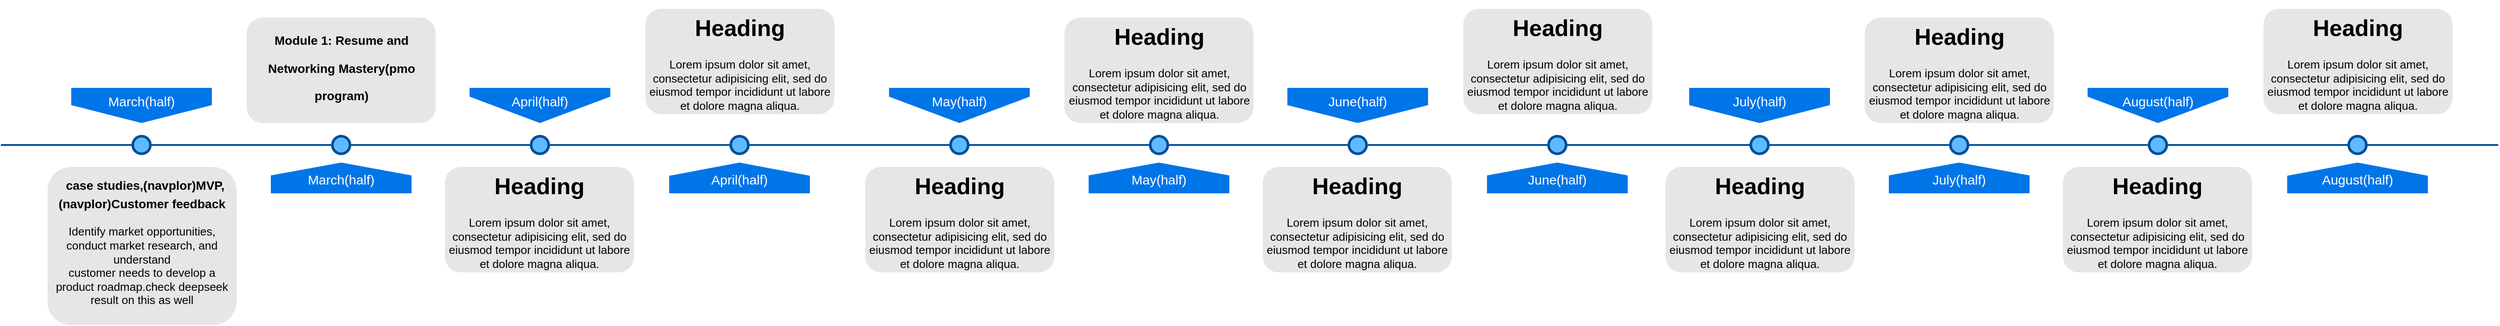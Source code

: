 <mxfile version="26.0.16">
  <diagram name="Page-1" id="82e54ff1-d628-8f03-85c4-9753963a91cd">
    <mxGraphModel dx="1434" dy="772" grid="1" gridSize="10" guides="1" tooltips="1" connect="1" arrows="1" fold="1" page="1" pageScale="1" pageWidth="1100" pageHeight="850" background="none" math="0" shadow="0">
      <root>
        <mxCell id="0" />
        <mxCell id="1" parent="0" />
        <mxCell id="4ec97bd9e5d20128-1" value="" style="line;strokeWidth=2;html=1;fillColor=none;fontSize=28;fontColor=#004D99;strokeColor=#004D99;" parent="1" vertex="1">
          <mxGeometry x="40" y="400" width="1000" height="10" as="geometry" />
        </mxCell>
        <mxCell id="4ec97bd9e5d20128-5" value="March(half)" style="shape=offPageConnector;whiteSpace=wrap;html=1;fillColor=#0075E8;fontSize=15;fontColor=#FFFFFF;size=0.509;verticalAlign=top;strokeColor=none;" parent="1" vertex="1">
          <mxGeometry x="120" y="340" width="160" height="40" as="geometry" />
        </mxCell>
        <mxCell id="4ec97bd9e5d20128-6" value="April(half)" style="shape=offPageConnector;whiteSpace=wrap;html=1;fillColor=#0075E8;fontSize=15;fontColor=#FFFFFF;size=0.75;verticalAlign=top;strokeColor=none;" parent="1" vertex="1">
          <mxGeometry x="573" y="340" width="160" height="40" as="geometry" />
        </mxCell>
        <mxCell id="4ec97bd9e5d20128-7" value="March(half)" style="shape=offPageConnector;whiteSpace=wrap;html=1;fillColor=#0075E8;fontSize=15;fontColor=#FFFFFF;size=0.418;flipV=1;verticalAlign=bottom;strokeColor=none;spacingBottom=4;" parent="1" vertex="1">
          <mxGeometry x="347" y="425" width="160" height="35" as="geometry" />
        </mxCell>
        <mxCell id="4ec97bd9e5d20128-8" value="April(half)" style="shape=offPageConnector;whiteSpace=wrap;html=1;fillColor=#0075E8;fontSize=15;fontColor=#FFFFFF;size=0.429;flipV=1;verticalAlign=bottom;strokeColor=none;spacingBottom=4;" parent="1" vertex="1">
          <mxGeometry x="800" y="425" width="160" height="35" as="geometry" />
        </mxCell>
        <mxCell id="4ec97bd9e5d20128-9" value="" style="ellipse;whiteSpace=wrap;html=1;fillColor=#61BAFF;fontSize=28;fontColor=#004D99;strokeWidth=3;strokeColor=#004D99;" parent="1" vertex="1">
          <mxGeometry x="190" y="395" width="20" height="20" as="geometry" />
        </mxCell>
        <mxCell id="4ec97bd9e5d20128-10" value="" style="ellipse;whiteSpace=wrap;html=1;fillColor=#61BAFF;fontSize=28;fontColor=#004D99;strokeWidth=3;strokeColor=#004D99;" parent="1" vertex="1">
          <mxGeometry x="417" y="395" width="20" height="20" as="geometry" />
        </mxCell>
        <mxCell id="4ec97bd9e5d20128-11" value="" style="ellipse;whiteSpace=wrap;html=1;fillColor=#61BAFF;fontSize=28;fontColor=#004D99;strokeWidth=3;strokeColor=#004D99;" parent="1" vertex="1">
          <mxGeometry x="643" y="395" width="20" height="20" as="geometry" />
        </mxCell>
        <mxCell id="4ec97bd9e5d20128-13" value="" style="ellipse;whiteSpace=wrap;html=1;fillColor=#61BAFF;fontSize=28;fontColor=#004D99;strokeWidth=3;strokeColor=#004D99;" parent="1" vertex="1">
          <mxGeometry x="870" y="395" width="20" height="20" as="geometry" />
        </mxCell>
        <mxCell id="4ec97bd9e5d20128-14" value="&lt;h1 style=&quot;line-height: 80%;&quot;&gt;&amp;nbsp;&lt;font style=&quot;font-size: 14px; line-height: 80%;&quot;&gt;case studies,(navplor)MVP,(navplor)Customer feedback&lt;/font&gt;&lt;/h1&gt;&lt;p&gt;Identify market opportunities, conduct market research, and understand&lt;br&gt;customer needs to develop a product roadmap.check deepseek result on this as well&lt;br&gt;&lt;/p&gt;" style="text;html=1;spacing=5;spacingTop=-20;whiteSpace=wrap;overflow=hidden;strokeColor=none;strokeWidth=3;fillColor=#E6E6E6;fontSize=13;fontColor=#000000;align=center;rounded=1;" parent="1" vertex="1">
          <mxGeometry x="93" y="430" width="215" height="180" as="geometry" />
        </mxCell>
        <mxCell id="4ec97bd9e5d20128-17" value="&lt;h1&gt;Heading&lt;/h1&gt;&lt;p&gt;Lorem ipsum dolor sit amet, consectetur adipisicing elit, sed do eiusmod tempor incididunt ut labore et dolore magna aliqua.&lt;/p&gt;" style="text;html=1;spacing=5;spacingTop=-20;whiteSpace=wrap;overflow=hidden;strokeColor=none;strokeWidth=3;fillColor=#E6E6E6;fontSize=13;fontColor=#000000;align=center;rounded=1;" parent="1" vertex="1">
          <mxGeometry x="545" y="430" width="215" height="120" as="geometry" />
        </mxCell>
        <mxCell id="4ec97bd9e5d20128-18" value="&lt;h1&gt;Heading&lt;/h1&gt;&lt;p&gt;Lorem ipsum dolor sit amet, consectetur adipisicing elit, sed do eiusmod tempor incididunt ut labore et dolore magna aliqua.&lt;/p&gt;" style="text;html=1;spacing=5;spacingTop=-20;whiteSpace=wrap;overflow=hidden;strokeColor=none;strokeWidth=3;fillColor=#E6E6E6;fontSize=13;fontColor=#000000;align=center;rounded=1;" parent="1" vertex="1">
          <mxGeometry x="773" y="250" width="215" height="120" as="geometry" />
        </mxCell>
        <mxCell id="4x-H9uT39G7v_9DTUwnG-1" value="&lt;h1&gt;&lt;font style=&quot;font-size: 14px;&quot;&gt;Module 1: Resume and Networking Mastery(pmo program)&lt;/font&gt;&lt;/h1&gt;&lt;p&gt;&lt;br&gt;&lt;/p&gt;" style="text;html=1;spacing=5;spacingTop=-20;whiteSpace=wrap;overflow=hidden;strokeColor=none;strokeWidth=3;fillColor=#E6E6E6;fontSize=13;fontColor=#000000;align=center;rounded=1;" parent="1" vertex="1">
          <mxGeometry x="319.5" y="260" width="215" height="120" as="geometry" />
        </mxCell>
        <mxCell id="4x-H9uT39G7v_9DTUwnG-2" value="" style="line;strokeWidth=2;html=1;fillColor=none;fontSize=28;fontColor=#004D99;strokeColor=#004D99;" parent="1" vertex="1">
          <mxGeometry x="970" y="400" width="1000" height="10" as="geometry" />
        </mxCell>
        <mxCell id="4x-H9uT39G7v_9DTUwnG-3" value="May(half)" style="shape=offPageConnector;whiteSpace=wrap;html=1;fillColor=#0075E8;fontSize=15;fontColor=#FFFFFF;size=0.75;verticalAlign=top;strokeColor=none;" parent="1" vertex="1">
          <mxGeometry x="1050" y="340" width="160" height="40" as="geometry" />
        </mxCell>
        <mxCell id="4x-H9uT39G7v_9DTUwnG-4" value="June(half)" style="shape=offPageConnector;whiteSpace=wrap;html=1;fillColor=#0075E8;fontSize=15;fontColor=#FFFFFF;size=0.509;verticalAlign=top;strokeColor=none;" parent="1" vertex="1">
          <mxGeometry x="1503" y="340" width="160" height="40" as="geometry" />
        </mxCell>
        <mxCell id="4x-H9uT39G7v_9DTUwnG-5" value="May(half)" style="shape=offPageConnector;whiteSpace=wrap;html=1;fillColor=#0075E8;fontSize=15;fontColor=#FFFFFF;size=0.418;flipV=1;verticalAlign=bottom;strokeColor=none;spacingBottom=4;" parent="1" vertex="1">
          <mxGeometry x="1277" y="425" width="160" height="35" as="geometry" />
        </mxCell>
        <mxCell id="4x-H9uT39G7v_9DTUwnG-6" value="June(half)" style="shape=offPageConnector;whiteSpace=wrap;html=1;fillColor=#0075E8;fontSize=15;fontColor=#FFFFFF;size=0.418;flipV=1;verticalAlign=bottom;strokeColor=none;spacingBottom=4;" parent="1" vertex="1">
          <mxGeometry x="1730" y="425" width="160" height="35" as="geometry" />
        </mxCell>
        <mxCell id="4x-H9uT39G7v_9DTUwnG-7" value="" style="ellipse;whiteSpace=wrap;html=1;fillColor=#61BAFF;fontSize=28;fontColor=#004D99;strokeWidth=3;strokeColor=#004D99;" parent="1" vertex="1">
          <mxGeometry x="1120" y="395" width="20" height="20" as="geometry" />
        </mxCell>
        <mxCell id="4x-H9uT39G7v_9DTUwnG-8" value="" style="ellipse;whiteSpace=wrap;html=1;fillColor=#61BAFF;fontSize=28;fontColor=#004D99;strokeWidth=3;strokeColor=#004D99;" parent="1" vertex="1">
          <mxGeometry x="1347" y="395" width="20" height="20" as="geometry" />
        </mxCell>
        <mxCell id="4x-H9uT39G7v_9DTUwnG-9" value="" style="ellipse;whiteSpace=wrap;html=1;fillColor=#61BAFF;fontSize=28;fontColor=#004D99;strokeWidth=3;strokeColor=#004D99;" parent="1" vertex="1">
          <mxGeometry x="1573" y="395" width="20" height="20" as="geometry" />
        </mxCell>
        <mxCell id="4x-H9uT39G7v_9DTUwnG-10" value="" style="ellipse;whiteSpace=wrap;html=1;fillColor=#61BAFF;fontSize=28;fontColor=#004D99;strokeWidth=3;strokeColor=#004D99;" parent="1" vertex="1">
          <mxGeometry x="1800" y="395" width="20" height="20" as="geometry" />
        </mxCell>
        <mxCell id="4x-H9uT39G7v_9DTUwnG-11" value="&lt;h1&gt;Heading&lt;/h1&gt;&lt;p&gt;Lorem ipsum dolor sit amet, consectetur adipisicing elit, sed do eiusmod tempor incididunt ut labore et dolore magna aliqua.&lt;/p&gt;" style="text;html=1;spacing=5;spacingTop=-20;whiteSpace=wrap;overflow=hidden;strokeColor=none;strokeWidth=3;fillColor=#E6E6E6;fontSize=13;fontColor=#000000;align=center;rounded=1;" parent="1" vertex="1">
          <mxGeometry x="1023" y="430" width="215" height="120" as="geometry" />
        </mxCell>
        <mxCell id="4x-H9uT39G7v_9DTUwnG-12" value="&lt;h1&gt;Heading&lt;/h1&gt;&lt;p&gt;Lorem ipsum dolor sit amet, consectetur adipisicing elit, sed do eiusmod tempor incididunt ut labore et dolore magna aliqua.&lt;/p&gt;" style="text;html=1;spacing=5;spacingTop=-20;whiteSpace=wrap;overflow=hidden;strokeColor=none;strokeWidth=3;fillColor=#E6E6E6;fontSize=13;fontColor=#000000;align=center;rounded=1;" parent="1" vertex="1">
          <mxGeometry x="1475" y="430" width="215" height="120" as="geometry" />
        </mxCell>
        <mxCell id="4x-H9uT39G7v_9DTUwnG-13" value="&lt;h1&gt;Heading&lt;/h1&gt;&lt;p&gt;Lorem ipsum dolor sit amet, consectetur adipisicing elit, sed do eiusmod tempor incididunt ut labore et dolore magna aliqua.&lt;/p&gt;" style="text;html=1;spacing=5;spacingTop=-20;whiteSpace=wrap;overflow=hidden;strokeColor=none;strokeWidth=3;fillColor=#E6E6E6;fontSize=13;fontColor=#000000;align=center;rounded=1;" parent="1" vertex="1">
          <mxGeometry x="1703" y="250" width="215" height="120" as="geometry" />
        </mxCell>
        <mxCell id="4x-H9uT39G7v_9DTUwnG-14" value="&lt;h1&gt;Heading&lt;/h1&gt;&lt;p&gt;Lorem ipsum dolor sit amet, consectetur adipisicing elit, sed do eiusmod tempor incididunt ut labore et dolore magna aliqua.&lt;/p&gt;" style="text;html=1;spacing=5;spacingTop=-20;whiteSpace=wrap;overflow=hidden;strokeColor=none;strokeWidth=3;fillColor=#E6E6E6;fontSize=13;fontColor=#000000;align=center;rounded=1;" parent="1" vertex="1">
          <mxGeometry x="1249.5" y="260" width="215" height="120" as="geometry" />
        </mxCell>
        <mxCell id="4x-H9uT39G7v_9DTUwnG-41" value="" style="line;strokeWidth=2;html=1;fillColor=none;fontSize=28;fontColor=#004D99;strokeColor=#004D99;" parent="1" vertex="1">
          <mxGeometry x="1880" y="400" width="1000" height="10" as="geometry" />
        </mxCell>
        <mxCell id="4x-H9uT39G7v_9DTUwnG-42" value="July(half)" style="shape=offPageConnector;whiteSpace=wrap;html=1;fillColor=#0075E8;fontSize=15;fontColor=#FFFFFF;size=0.509;verticalAlign=top;strokeColor=none;" parent="1" vertex="1">
          <mxGeometry x="1960" y="340" width="160" height="40" as="geometry" />
        </mxCell>
        <mxCell id="4x-H9uT39G7v_9DTUwnG-43" value="August(half)" style="shape=offPageConnector;whiteSpace=wrap;html=1;fillColor=#0075E8;fontSize=15;fontColor=#FFFFFF;size=0.75;verticalAlign=top;strokeColor=none;" parent="1" vertex="1">
          <mxGeometry x="2413" y="340" width="160" height="40" as="geometry" />
        </mxCell>
        <mxCell id="4x-H9uT39G7v_9DTUwnG-44" value="July(half)" style="shape=offPageConnector;whiteSpace=wrap;html=1;fillColor=#0075E8;fontSize=15;fontColor=#FFFFFF;size=0.418;flipV=1;verticalAlign=bottom;strokeColor=none;spacingBottom=4;" parent="1" vertex="1">
          <mxGeometry x="2187" y="425" width="160" height="35" as="geometry" />
        </mxCell>
        <mxCell id="4x-H9uT39G7v_9DTUwnG-45" value="August(half)" style="shape=offPageConnector;whiteSpace=wrap;html=1;fillColor=#0075E8;fontSize=15;fontColor=#FFFFFF;size=0.429;flipV=1;verticalAlign=bottom;strokeColor=none;spacingBottom=4;" parent="1" vertex="1">
          <mxGeometry x="2640" y="425" width="160" height="35" as="geometry" />
        </mxCell>
        <mxCell id="4x-H9uT39G7v_9DTUwnG-46" value="" style="ellipse;whiteSpace=wrap;html=1;fillColor=#61BAFF;fontSize=28;fontColor=#004D99;strokeWidth=3;strokeColor=#004D99;" parent="1" vertex="1">
          <mxGeometry x="2030" y="395" width="20" height="20" as="geometry" />
        </mxCell>
        <mxCell id="4x-H9uT39G7v_9DTUwnG-47" value="" style="ellipse;whiteSpace=wrap;html=1;fillColor=#61BAFF;fontSize=28;fontColor=#004D99;strokeWidth=3;strokeColor=#004D99;" parent="1" vertex="1">
          <mxGeometry x="2257" y="395" width="20" height="20" as="geometry" />
        </mxCell>
        <mxCell id="4x-H9uT39G7v_9DTUwnG-48" value="" style="ellipse;whiteSpace=wrap;html=1;fillColor=#61BAFF;fontSize=28;fontColor=#004D99;strokeWidth=3;strokeColor=#004D99;" parent="1" vertex="1">
          <mxGeometry x="2483" y="395" width="20" height="20" as="geometry" />
        </mxCell>
        <mxCell id="4x-H9uT39G7v_9DTUwnG-49" value="" style="ellipse;whiteSpace=wrap;html=1;fillColor=#61BAFF;fontSize=28;fontColor=#004D99;strokeWidth=3;strokeColor=#004D99;" parent="1" vertex="1">
          <mxGeometry x="2710" y="395" width="20" height="20" as="geometry" />
        </mxCell>
        <mxCell id="4x-H9uT39G7v_9DTUwnG-50" value="&lt;h1&gt;Heading&lt;/h1&gt;&lt;p&gt;Lorem ipsum dolor sit amet, consectetur adipisicing elit, sed do eiusmod tempor incididunt ut labore et dolore magna aliqua.&lt;/p&gt;" style="text;html=1;spacing=5;spacingTop=-20;whiteSpace=wrap;overflow=hidden;strokeColor=none;strokeWidth=3;fillColor=#E6E6E6;fontSize=13;fontColor=#000000;align=center;rounded=1;" parent="1" vertex="1">
          <mxGeometry x="1933" y="430" width="215" height="120" as="geometry" />
        </mxCell>
        <mxCell id="4x-H9uT39G7v_9DTUwnG-51" value="&lt;h1&gt;Heading&lt;/h1&gt;&lt;p&gt;Lorem ipsum dolor sit amet, consectetur adipisicing elit, sed do eiusmod tempor incididunt ut labore et dolore magna aliqua.&lt;/p&gt;" style="text;html=1;spacing=5;spacingTop=-20;whiteSpace=wrap;overflow=hidden;strokeColor=none;strokeWidth=3;fillColor=#E6E6E6;fontSize=13;fontColor=#000000;align=center;rounded=1;" parent="1" vertex="1">
          <mxGeometry x="2385" y="430" width="215" height="120" as="geometry" />
        </mxCell>
        <mxCell id="4x-H9uT39G7v_9DTUwnG-52" value="&lt;h1&gt;Heading&lt;/h1&gt;&lt;p&gt;Lorem ipsum dolor sit amet, consectetur adipisicing elit, sed do eiusmod tempor incididunt ut labore et dolore magna aliqua.&lt;/p&gt;" style="text;html=1;spacing=5;spacingTop=-20;whiteSpace=wrap;overflow=hidden;strokeColor=none;strokeWidth=3;fillColor=#E6E6E6;fontSize=13;fontColor=#000000;align=center;rounded=1;" parent="1" vertex="1">
          <mxGeometry x="2613" y="250" width="215" height="120" as="geometry" />
        </mxCell>
        <mxCell id="4x-H9uT39G7v_9DTUwnG-53" value="&lt;h1&gt;Heading&lt;/h1&gt;&lt;p&gt;Lorem ipsum dolor sit amet, consectetur adipisicing elit, sed do eiusmod tempor incididunt ut labore et dolore magna aliqua.&lt;/p&gt;" style="text;html=1;spacing=5;spacingTop=-20;whiteSpace=wrap;overflow=hidden;strokeColor=none;strokeWidth=3;fillColor=#E6E6E6;fontSize=13;fontColor=#000000;align=center;rounded=1;" parent="1" vertex="1">
          <mxGeometry x="2159.5" y="260" width="215" height="120" as="geometry" />
        </mxCell>
      </root>
    </mxGraphModel>
  </diagram>
</mxfile>
